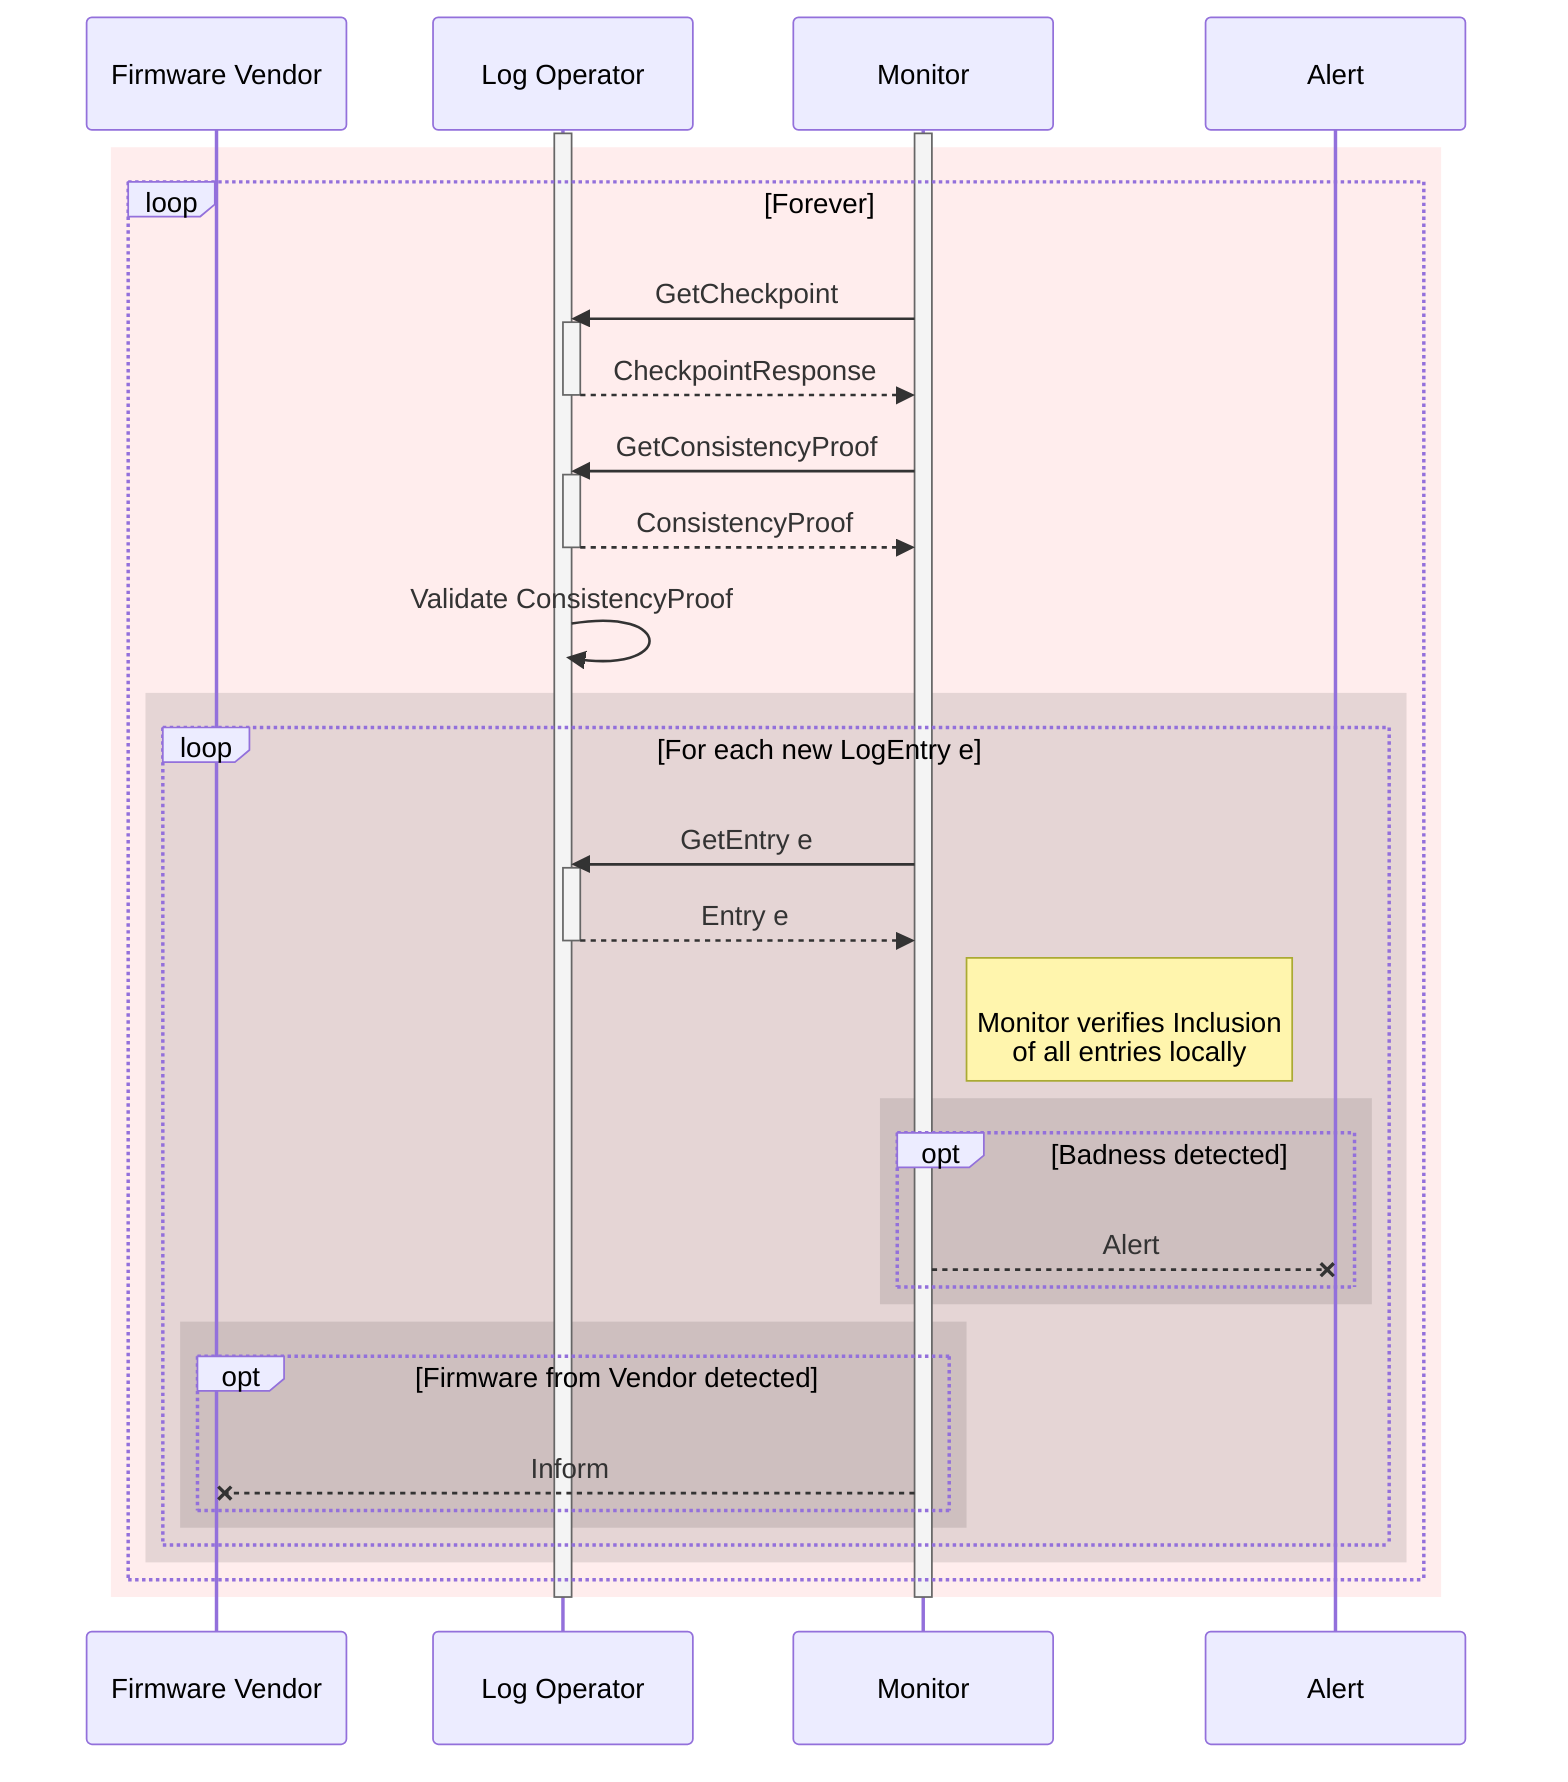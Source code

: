 sequenceDiagram
    participant vendor as Firmware Vendor
    participant log as Log Operator
    participant monitor as Monitor
    participant alert as Alert

    activate log
    activate monitor
    rect rgba(255,80,80,0.1)
        loop Forever

            monitor ->>+ log: GetCheckpoint
            log -->>- monitor: CheckpointResponse
            monitor ->>+ log: GetConsistencyProof
            log -->>- monitor: ConsistencyProof
            log ->> log: Validate ConsistencyProof

            rect rgba(0, 0, 0, 0.1)
                loop For each new LogEntry e
                    monitor ->>+ log: GetEntry e
                    log -->>- monitor: Entry e
                    note right of monitor: <br> Monitor verifies Inclusion <br> of all entries locally
                    rect rgba(1, 0, 0, 0.1)
                        opt Badness detected
                            monitor --X alert: Alert
                        end
                    end
                    rect rgba(0, 0, 0, 0.1)
                        opt Firmware from Vendor detected
                            monitor --X vendor: Inform
                        end
                    end
                end
            end
        end
    end
    deactivate monitor
    deactivate log